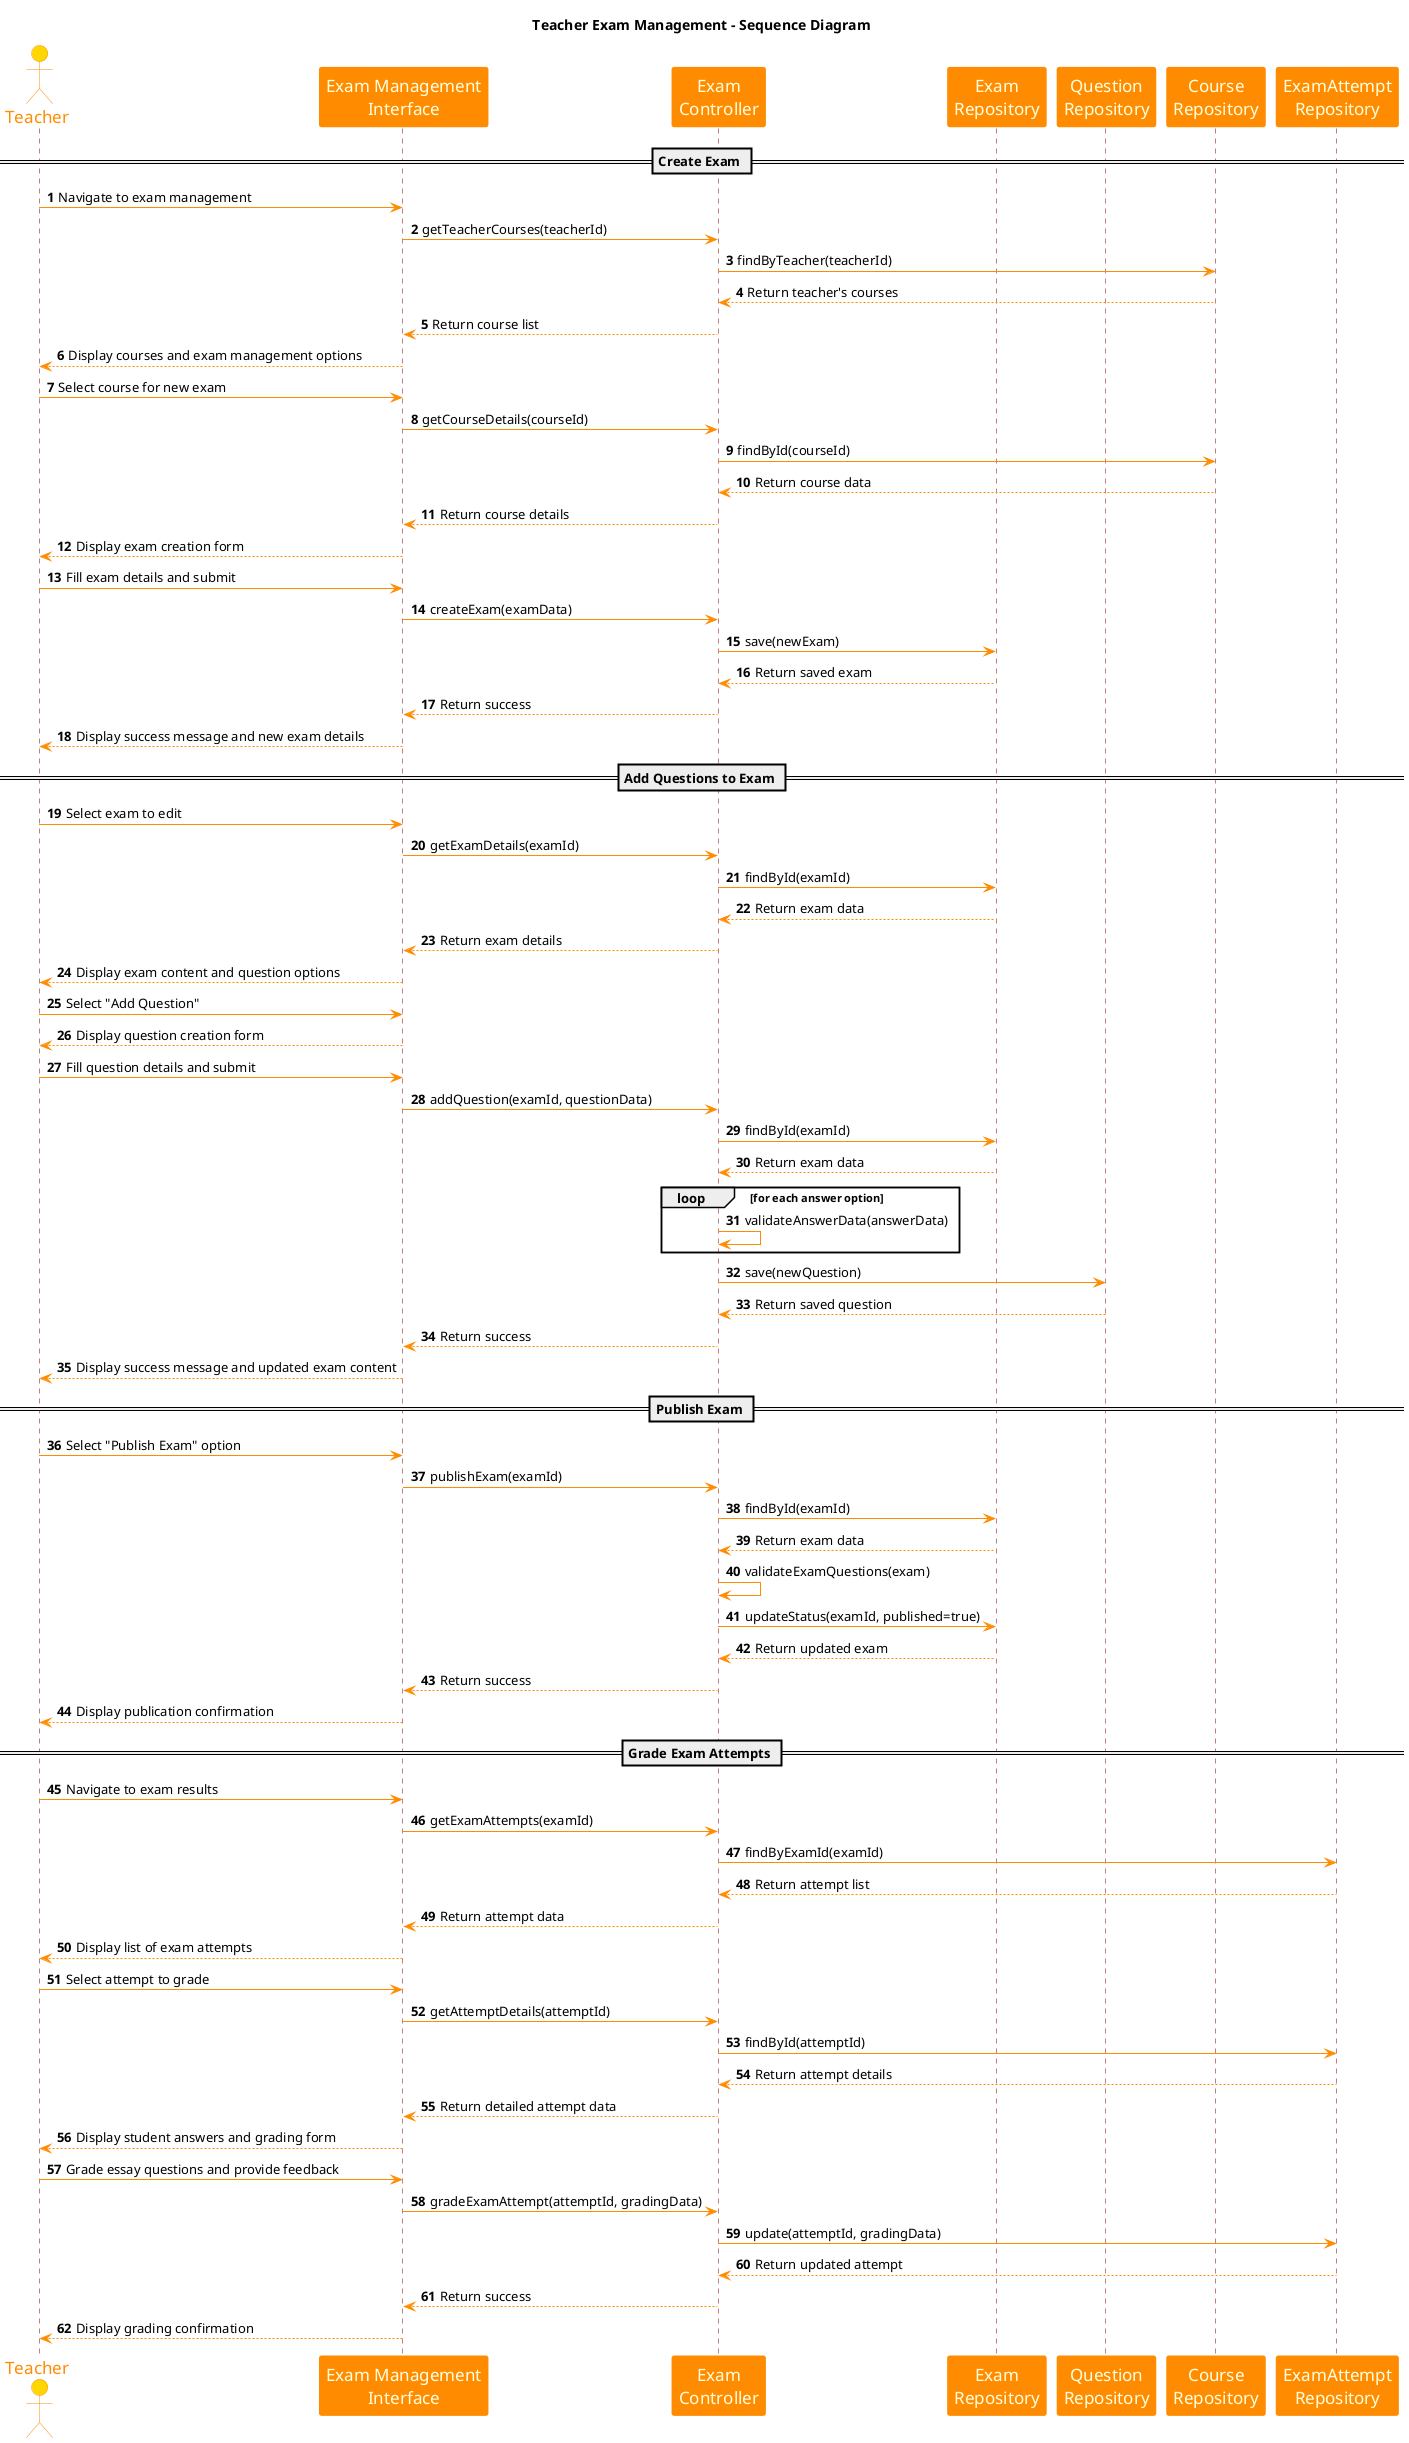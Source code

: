@startuml
title Teacher Exam Management - Sequence Diagram

skinparam sequence {
  ArrowColor DarkOrange
  ActorBorderColor DarkOrange
  LifeLineBorderColor Maroon
  LifeLineBackgroundColor LightYellow
  
  ParticipantBorderColor DarkOrange
  ParticipantBackgroundColor DarkOrange
  ParticipantFontName Impact
  ParticipantFontSize 17
  ParticipantFontColor LightYellow
  
  ActorBackgroundColor Gold
  ActorFontColor DarkOrange
  ActorFontSize 17
  ActorFontName Aapex
}

actor Teacher as teacher
participant "Exam Management\nInterface" as ui
participant "Exam\nController" as controller
participant "Exam\nRepository" as examRepo
participant "Question\nRepository" as questionRepo
participant "Course\nRepository" as courseRepo
participant "ExamAttempt\nRepository" as attemptRepo

autonumber

== Create Exam ==

teacher -> ui: Navigate to exam management
ui -> controller: getTeacherCourses(teacherId)
controller -> courseRepo: findByTeacher(teacherId)
courseRepo --> controller: Return teacher's courses
controller --> ui: Return course list
ui --> teacher: Display courses and exam management options

teacher -> ui: Select course for new exam
ui -> controller: getCourseDetails(courseId)
controller -> courseRepo: findById(courseId)
courseRepo --> controller: Return course data
controller --> ui: Return course details
ui --> teacher: Display exam creation form

teacher -> ui: Fill exam details and submit
ui -> controller: createExam(examData)
controller -> examRepo: save(newExam)
examRepo --> controller: Return saved exam
controller --> ui: Return success
ui --> teacher: Display success message and new exam details

== Add Questions to Exam ==

teacher -> ui: Select exam to edit
ui -> controller: getExamDetails(examId)
controller -> examRepo: findById(examId)
examRepo --> controller: Return exam data
controller --> ui: Return exam details
ui --> teacher: Display exam content and question options

teacher -> ui: Select "Add Question"
ui --> teacher: Display question creation form

teacher -> ui: Fill question details and submit
ui -> controller: addQuestion(examId, questionData)
controller -> examRepo: findById(examId)
examRepo --> controller: Return exam data

loop for each answer option
    controller -> controller: validateAnswerData(answerData)
end

controller -> questionRepo: save(newQuestion)
questionRepo --> controller: Return saved question
controller --> ui: Return success
ui --> teacher: Display success message and updated exam content

== Publish Exam ==

teacher -> ui: Select "Publish Exam" option
ui -> controller: publishExam(examId)
controller -> examRepo: findById(examId)
examRepo --> controller: Return exam data
controller -> controller: validateExamQuestions(exam)
controller -> examRepo: updateStatus(examId, published=true)
examRepo --> controller: Return updated exam
controller --> ui: Return success
ui --> teacher: Display publication confirmation

== Grade Exam Attempts ==

teacher -> ui: Navigate to exam results
ui -> controller: getExamAttempts(examId)
controller -> attemptRepo: findByExamId(examId)
attemptRepo --> controller: Return attempt list
controller --> ui: Return attempt data
ui --> teacher: Display list of exam attempts

teacher -> ui: Select attempt to grade
ui -> controller: getAttemptDetails(attemptId)
controller -> attemptRepo: findById(attemptId)
attemptRepo --> controller: Return attempt details
controller --> ui: Return detailed attempt data
ui --> teacher: Display student answers and grading form

teacher -> ui: Grade essay questions and provide feedback
ui -> controller: gradeExamAttempt(attemptId, gradingData)
controller -> attemptRepo: update(attemptId, gradingData)
attemptRepo --> controller: Return updated attempt
controller --> ui: Return success
ui --> teacher: Display grading confirmation

@enduml 